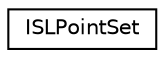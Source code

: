 digraph "Graphical Class Hierarchy"
{
 // LATEX_PDF_SIZE
  edge [fontname="Helvetica",fontsize="10",labelfontname="Helvetica",labelfontsize="10"];
  node [fontname="Helvetica",fontsize="10",shape=record];
  rankdir="LR";
  Node0 [label="ISLPointSet",height=0.2,width=0.4,color="black", fillcolor="white", style="filled",URL="$classISLPointSet.html",tooltip=" "];
}
